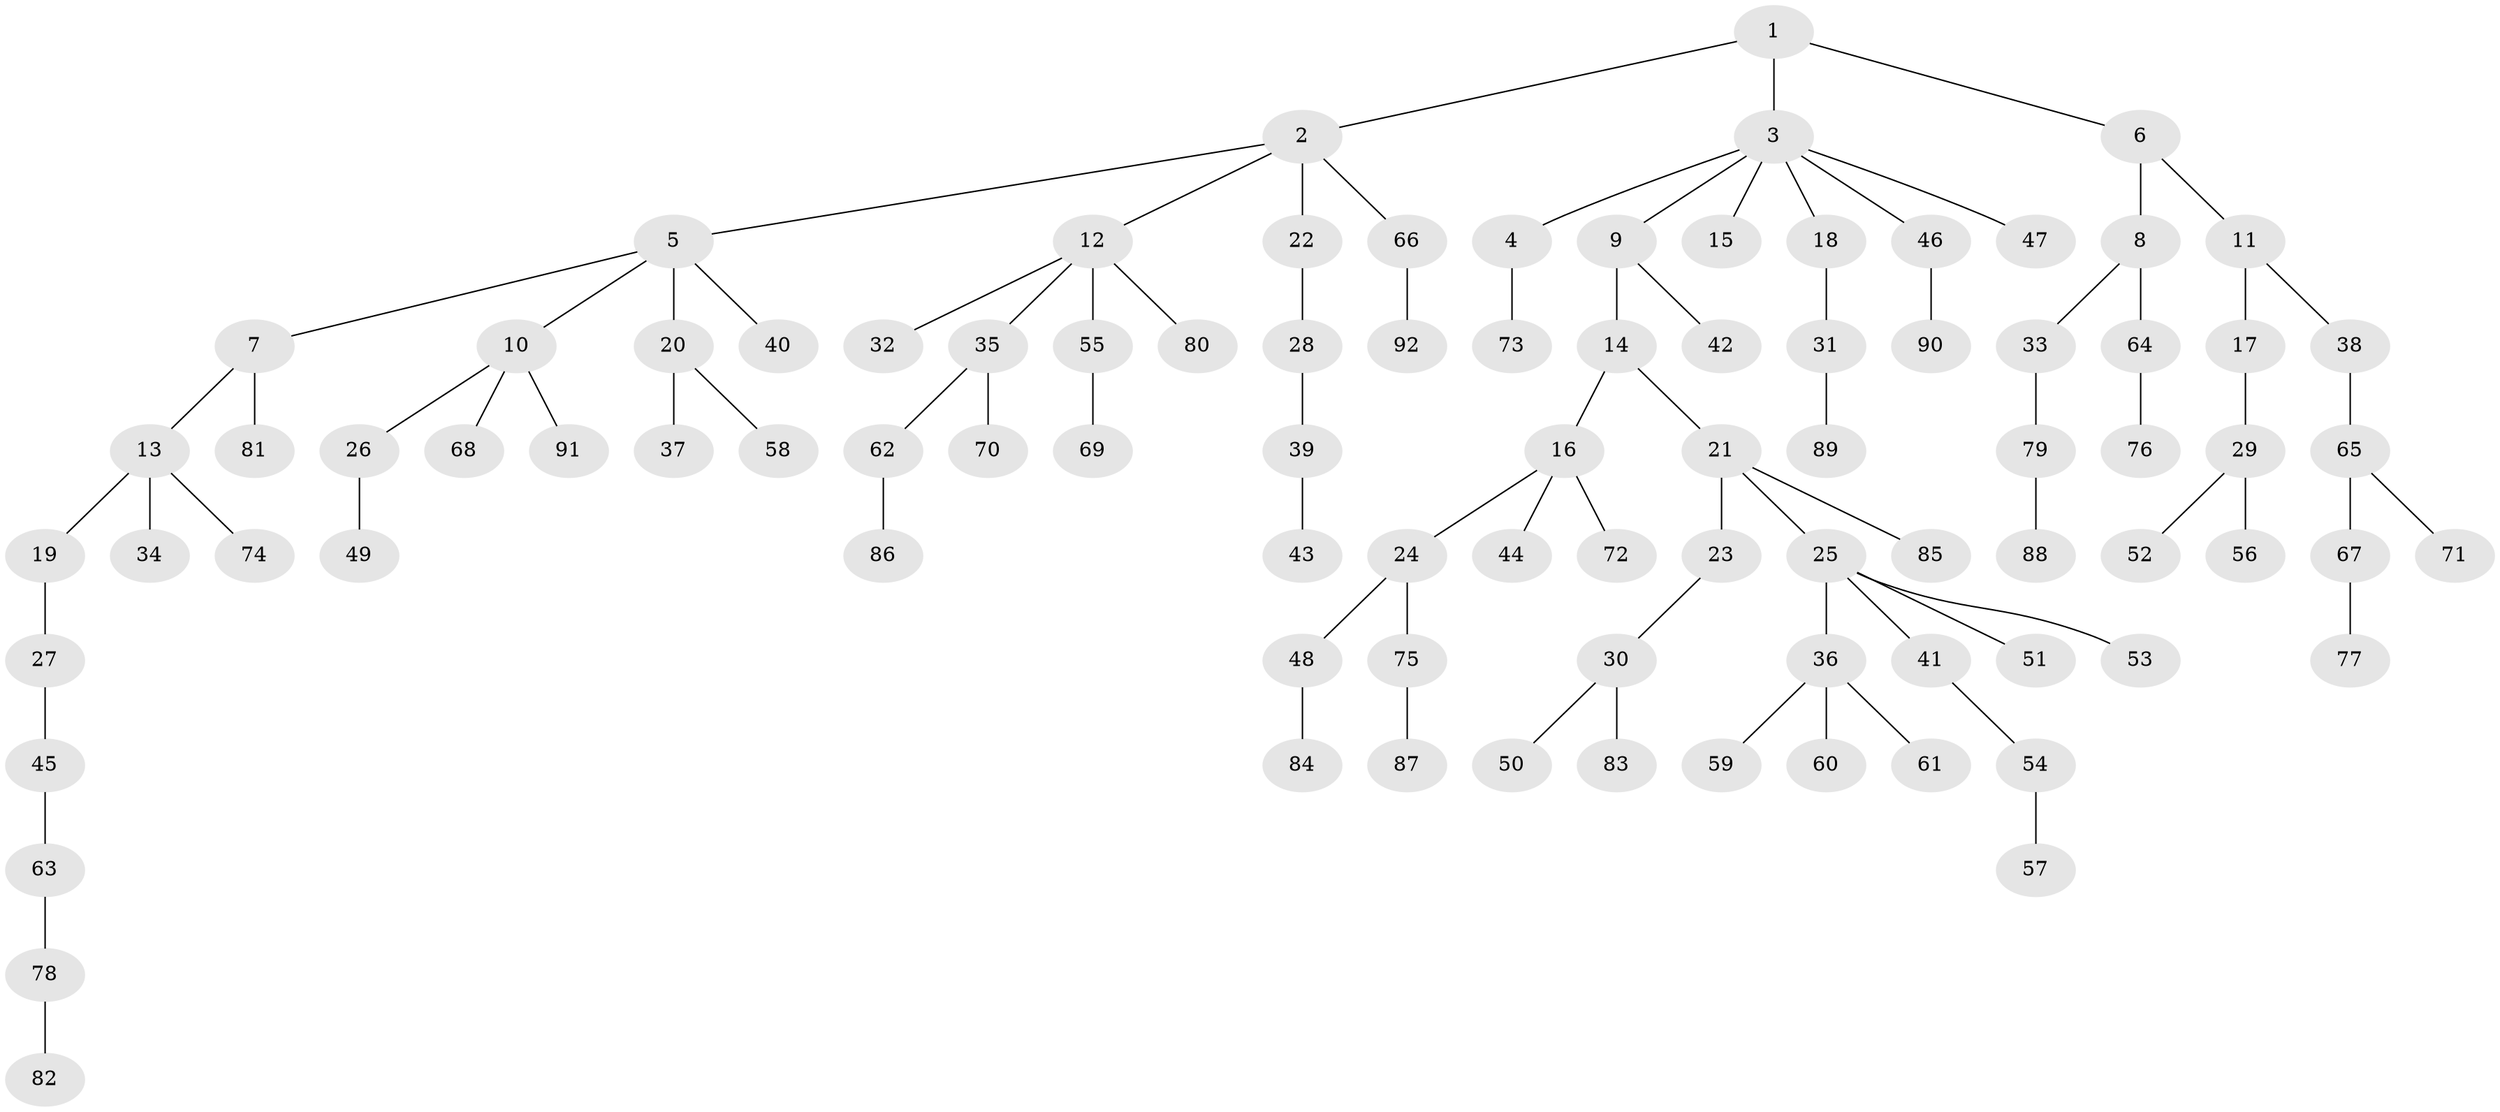 // coarse degree distribution, {8: 0.03225806451612903, 1: 0.532258064516129, 4: 0.06451612903225806, 2: 0.22580645161290322, 3: 0.12903225806451613, 5: 0.016129032258064516}
// Generated by graph-tools (version 1.1) at 2025/42/03/06/25 10:42:04]
// undirected, 92 vertices, 91 edges
graph export_dot {
graph [start="1"]
  node [color=gray90,style=filled];
  1;
  2;
  3;
  4;
  5;
  6;
  7;
  8;
  9;
  10;
  11;
  12;
  13;
  14;
  15;
  16;
  17;
  18;
  19;
  20;
  21;
  22;
  23;
  24;
  25;
  26;
  27;
  28;
  29;
  30;
  31;
  32;
  33;
  34;
  35;
  36;
  37;
  38;
  39;
  40;
  41;
  42;
  43;
  44;
  45;
  46;
  47;
  48;
  49;
  50;
  51;
  52;
  53;
  54;
  55;
  56;
  57;
  58;
  59;
  60;
  61;
  62;
  63;
  64;
  65;
  66;
  67;
  68;
  69;
  70;
  71;
  72;
  73;
  74;
  75;
  76;
  77;
  78;
  79;
  80;
  81;
  82;
  83;
  84;
  85;
  86;
  87;
  88;
  89;
  90;
  91;
  92;
  1 -- 2;
  1 -- 3;
  1 -- 6;
  2 -- 5;
  2 -- 12;
  2 -- 22;
  2 -- 66;
  3 -- 4;
  3 -- 9;
  3 -- 15;
  3 -- 18;
  3 -- 46;
  3 -- 47;
  4 -- 73;
  5 -- 7;
  5 -- 10;
  5 -- 20;
  5 -- 40;
  6 -- 8;
  6 -- 11;
  7 -- 13;
  7 -- 81;
  8 -- 33;
  8 -- 64;
  9 -- 14;
  9 -- 42;
  10 -- 26;
  10 -- 68;
  10 -- 91;
  11 -- 17;
  11 -- 38;
  12 -- 32;
  12 -- 35;
  12 -- 55;
  12 -- 80;
  13 -- 19;
  13 -- 34;
  13 -- 74;
  14 -- 16;
  14 -- 21;
  16 -- 24;
  16 -- 44;
  16 -- 72;
  17 -- 29;
  18 -- 31;
  19 -- 27;
  20 -- 37;
  20 -- 58;
  21 -- 23;
  21 -- 25;
  21 -- 85;
  22 -- 28;
  23 -- 30;
  24 -- 48;
  24 -- 75;
  25 -- 36;
  25 -- 41;
  25 -- 51;
  25 -- 53;
  26 -- 49;
  27 -- 45;
  28 -- 39;
  29 -- 52;
  29 -- 56;
  30 -- 50;
  30 -- 83;
  31 -- 89;
  33 -- 79;
  35 -- 62;
  35 -- 70;
  36 -- 59;
  36 -- 60;
  36 -- 61;
  38 -- 65;
  39 -- 43;
  41 -- 54;
  45 -- 63;
  46 -- 90;
  48 -- 84;
  54 -- 57;
  55 -- 69;
  62 -- 86;
  63 -- 78;
  64 -- 76;
  65 -- 67;
  65 -- 71;
  66 -- 92;
  67 -- 77;
  75 -- 87;
  78 -- 82;
  79 -- 88;
}
